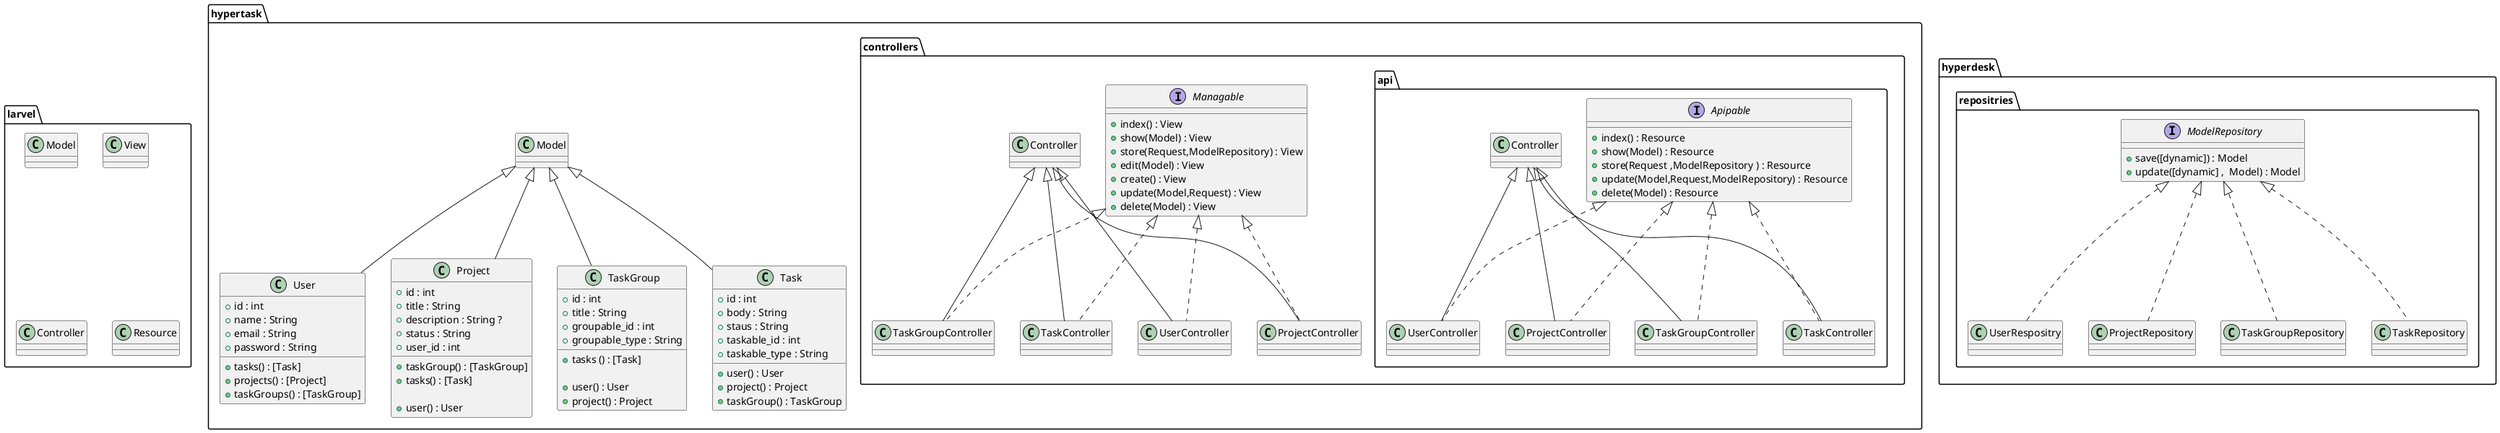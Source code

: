 @startuml HyperTask_Laravel_Class

package larvel{
    class Model{}
    class View{}
    class Controller{}
    class Resource{}
}


package hypertask{

    class User extends Model {
    + id : int
    + name : String
    + email : String
    + password : String

    + tasks() : [Task]
    + projects() : [Project]
    + taskGroups() : [TaskGroup]
    }

    class Project extends Model {
    + id : int
    + title : String
    + description : String ?
    + status : String 
    + user_id : int

    + taskGroup() : [TaskGroup]
    + tasks() : [Task]

    + user() : User

    }  

    class TaskGroup extends Model {

    + id : int
    + title : String
    + groupable_id : int
    + groupable_type : String

    + tasks () : [Task]

    + user() : User
    + project() : Project
    }

    class Task extends Model {
    + id : int
    + body : String
    + staus : String
    + taskable_id : int
    + taskable_type : String

    + user() : User
    + project() : Project
    + taskGroup() : TaskGroup
    }
}
package hyperdesk.repositries{
    interface ModelRepository{
        + save([dynamic]) : Model
        + update([dynamic] ,  Model) : Model
    }
    class UserRespositry implements ModelRepository{}
    class ProjectRepository implements ModelRepository{}
    class TaskGroupRepository implements ModelRepository{}
    class TaskRepository implements ModelRepository{}
}

package hypertask.controllers{
    
    interface Managable{
        + index() : View
        + show(Model) : View
        + store(Request,ModelRepository) : View
        + edit(Model) : View
        + create() : View
        + update(Model,Request) : View
        + delete(Model) : View 
    }

    class UserController extends Controller implements  Managable {

    }
    class ProjectController extends Controller implements  Managable {
  
    }
    class TaskGroupController extends Controller implements  Managable {

    }

    class TaskController extends Controller implements  Managable  {
 
    }
}
package hypertask.controllers.api{

     interface Apipable{
        + index() : Resource
        + show(Model) : Resource
        + store(Request ,ModelRepository ) : Resource
        + update(Model,Request,ModelRepository) : Resource
        + delete(Model) : Resource 
    }

    
    class UserController extends Controller implements Apipable{}
    class ProjectController extends Controller implements Apipable{}
    class TaskGroupController extends Controller implements Apipable{}
    class TaskController extends Controller implements Apipable{}

}



@enduml